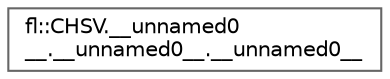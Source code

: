 digraph "Graphical Class Hierarchy"
{
 // INTERACTIVE_SVG=YES
 // LATEX_PDF_SIZE
  bgcolor="transparent";
  edge [fontname=Helvetica,fontsize=10,labelfontname=Helvetica,labelfontsize=10];
  node [fontname=Helvetica,fontsize=10,shape=box,height=0.2,width=0.4];
  rankdir="LR";
  Node0 [id="Node000000",label="fl::CHSV.__unnamed0\l__.__unnamed0__.__unnamed0__",height=0.2,width=0.4,color="grey40", fillcolor="white", style="filled",URL="$db/d87/group___pixel_types.html#d5/d0d/unionfl_1_1_c_h_s_v_8____unnamed0_____8____unnamed0_____8____unnamed0____",tooltip=" "];
}
